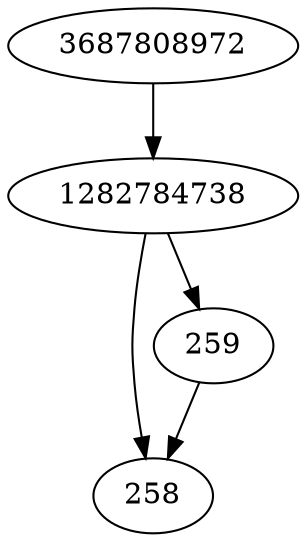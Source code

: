 strict digraph  {
258;
259;
3687808972;
1282784738;
259 -> 258;
3687808972 -> 1282784738;
1282784738 -> 258;
1282784738 -> 259;
}
